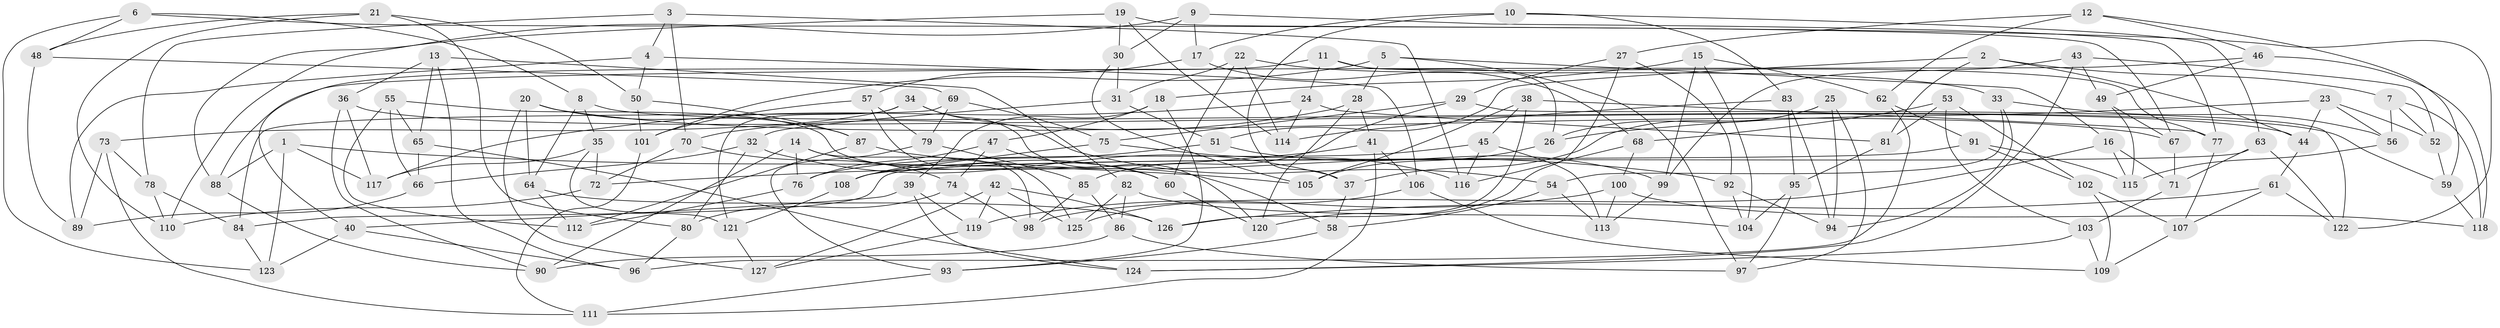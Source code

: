 // Generated by graph-tools (version 1.1) at 2025/03/03/09/25 03:03:09]
// undirected, 127 vertices, 254 edges
graph export_dot {
graph [start="1"]
  node [color=gray90,style=filled];
  1;
  2;
  3;
  4;
  5;
  6;
  7;
  8;
  9;
  10;
  11;
  12;
  13;
  14;
  15;
  16;
  17;
  18;
  19;
  20;
  21;
  22;
  23;
  24;
  25;
  26;
  27;
  28;
  29;
  30;
  31;
  32;
  33;
  34;
  35;
  36;
  37;
  38;
  39;
  40;
  41;
  42;
  43;
  44;
  45;
  46;
  47;
  48;
  49;
  50;
  51;
  52;
  53;
  54;
  55;
  56;
  57;
  58;
  59;
  60;
  61;
  62;
  63;
  64;
  65;
  66;
  67;
  68;
  69;
  70;
  71;
  72;
  73;
  74;
  75;
  76;
  77;
  78;
  79;
  80;
  81;
  82;
  83;
  84;
  85;
  86;
  87;
  88;
  89;
  90;
  91;
  92;
  93;
  94;
  95;
  96;
  97;
  98;
  99;
  100;
  101;
  102;
  103;
  104;
  105;
  106;
  107;
  108;
  109;
  110;
  111;
  112;
  113;
  114;
  115;
  116;
  117;
  118;
  119;
  120;
  121;
  122;
  123;
  124;
  125;
  126;
  127;
  1 -- 117;
  1 -- 105;
  1 -- 88;
  1 -- 123;
  2 -- 51;
  2 -- 81;
  2 -- 44;
  2 -- 7;
  3 -- 70;
  3 -- 116;
  3 -- 78;
  3 -- 4;
  4 -- 50;
  4 -- 89;
  4 -- 106;
  5 -- 101;
  5 -- 97;
  5 -- 28;
  5 -- 16;
  6 -- 123;
  6 -- 48;
  6 -- 8;
  6 -- 122;
  7 -- 52;
  7 -- 118;
  7 -- 56;
  8 -- 35;
  8 -- 64;
  8 -- 59;
  9 -- 17;
  9 -- 110;
  9 -- 77;
  9 -- 30;
  10 -- 63;
  10 -- 17;
  10 -- 83;
  10 -- 37;
  11 -- 40;
  11 -- 24;
  11 -- 26;
  11 -- 77;
  12 -- 27;
  12 -- 62;
  12 -- 59;
  12 -- 46;
  13 -- 82;
  13 -- 96;
  13 -- 65;
  13 -- 36;
  14 -- 90;
  14 -- 98;
  14 -- 76;
  14 -- 60;
  15 -- 18;
  15 -- 99;
  15 -- 62;
  15 -- 104;
  16 -- 98;
  16 -- 71;
  16 -- 115;
  17 -- 57;
  17 -- 68;
  18 -- 39;
  18 -- 93;
  18 -- 47;
  19 -- 30;
  19 -- 88;
  19 -- 114;
  19 -- 67;
  20 -- 127;
  20 -- 64;
  20 -- 87;
  20 -- 67;
  21 -- 80;
  21 -- 50;
  21 -- 110;
  21 -- 48;
  22 -- 33;
  22 -- 31;
  22 -- 60;
  22 -- 114;
  23 -- 52;
  23 -- 44;
  23 -- 26;
  23 -- 56;
  24 -- 114;
  24 -- 81;
  24 -- 117;
  25 -- 97;
  25 -- 26;
  25 -- 94;
  25 -- 37;
  26 -- 105;
  27 -- 29;
  27 -- 120;
  27 -- 92;
  28 -- 120;
  28 -- 70;
  28 -- 41;
  29 -- 122;
  29 -- 85;
  29 -- 75;
  30 -- 31;
  30 -- 105;
  31 -- 32;
  31 -- 51;
  32 -- 80;
  32 -- 37;
  32 -- 66;
  33 -- 94;
  33 -- 54;
  33 -- 56;
  34 -- 120;
  34 -- 121;
  34 -- 73;
  34 -- 54;
  35 -- 121;
  35 -- 72;
  35 -- 117;
  36 -- 117;
  36 -- 90;
  36 -- 44;
  37 -- 58;
  38 -- 105;
  38 -- 45;
  38 -- 77;
  38 -- 126;
  39 -- 119;
  39 -- 124;
  39 -- 40;
  40 -- 123;
  40 -- 96;
  41 -- 111;
  41 -- 72;
  41 -- 106;
  42 -- 125;
  42 -- 127;
  42 -- 126;
  42 -- 119;
  43 -- 52;
  43 -- 49;
  43 -- 124;
  43 -- 99;
  44 -- 61;
  45 -- 76;
  45 -- 116;
  45 -- 113;
  46 -- 118;
  46 -- 88;
  46 -- 49;
  47 -- 60;
  47 -- 76;
  47 -- 74;
  48 -- 69;
  48 -- 89;
  49 -- 67;
  49 -- 115;
  50 -- 101;
  50 -- 87;
  51 -- 99;
  51 -- 108;
  52 -- 59;
  53 -- 81;
  53 -- 102;
  53 -- 68;
  53 -- 103;
  54 -- 113;
  54 -- 58;
  55 -- 65;
  55 -- 66;
  55 -- 58;
  55 -- 112;
  56 -- 115;
  57 -- 125;
  57 -- 101;
  57 -- 79;
  58 -- 93;
  59 -- 118;
  60 -- 120;
  61 -- 107;
  61 -- 126;
  61 -- 122;
  62 -- 96;
  62 -- 91;
  63 -- 71;
  63 -- 122;
  63 -- 84;
  64 -- 126;
  64 -- 112;
  65 -- 124;
  65 -- 66;
  66 -- 89;
  67 -- 71;
  68 -- 116;
  68 -- 100;
  69 -- 79;
  69 -- 84;
  69 -- 75;
  70 -- 72;
  70 -- 74;
  71 -- 103;
  72 -- 110;
  73 -- 78;
  73 -- 89;
  73 -- 111;
  74 -- 98;
  74 -- 80;
  75 -- 108;
  75 -- 116;
  76 -- 112;
  77 -- 107;
  78 -- 84;
  78 -- 110;
  79 -- 85;
  79 -- 93;
  80 -- 96;
  81 -- 95;
  82 -- 86;
  82 -- 104;
  82 -- 125;
  83 -- 95;
  83 -- 94;
  83 -- 114;
  84 -- 123;
  85 -- 98;
  85 -- 86;
  86 -- 90;
  86 -- 97;
  87 -- 112;
  87 -- 92;
  88 -- 90;
  91 -- 115;
  91 -- 102;
  91 -- 108;
  92 -- 94;
  92 -- 104;
  93 -- 111;
  95 -- 104;
  95 -- 97;
  99 -- 113;
  100 -- 119;
  100 -- 113;
  100 -- 118;
  101 -- 111;
  102 -- 107;
  102 -- 109;
  103 -- 124;
  103 -- 109;
  106 -- 109;
  106 -- 125;
  107 -- 109;
  108 -- 121;
  119 -- 127;
  121 -- 127;
}
